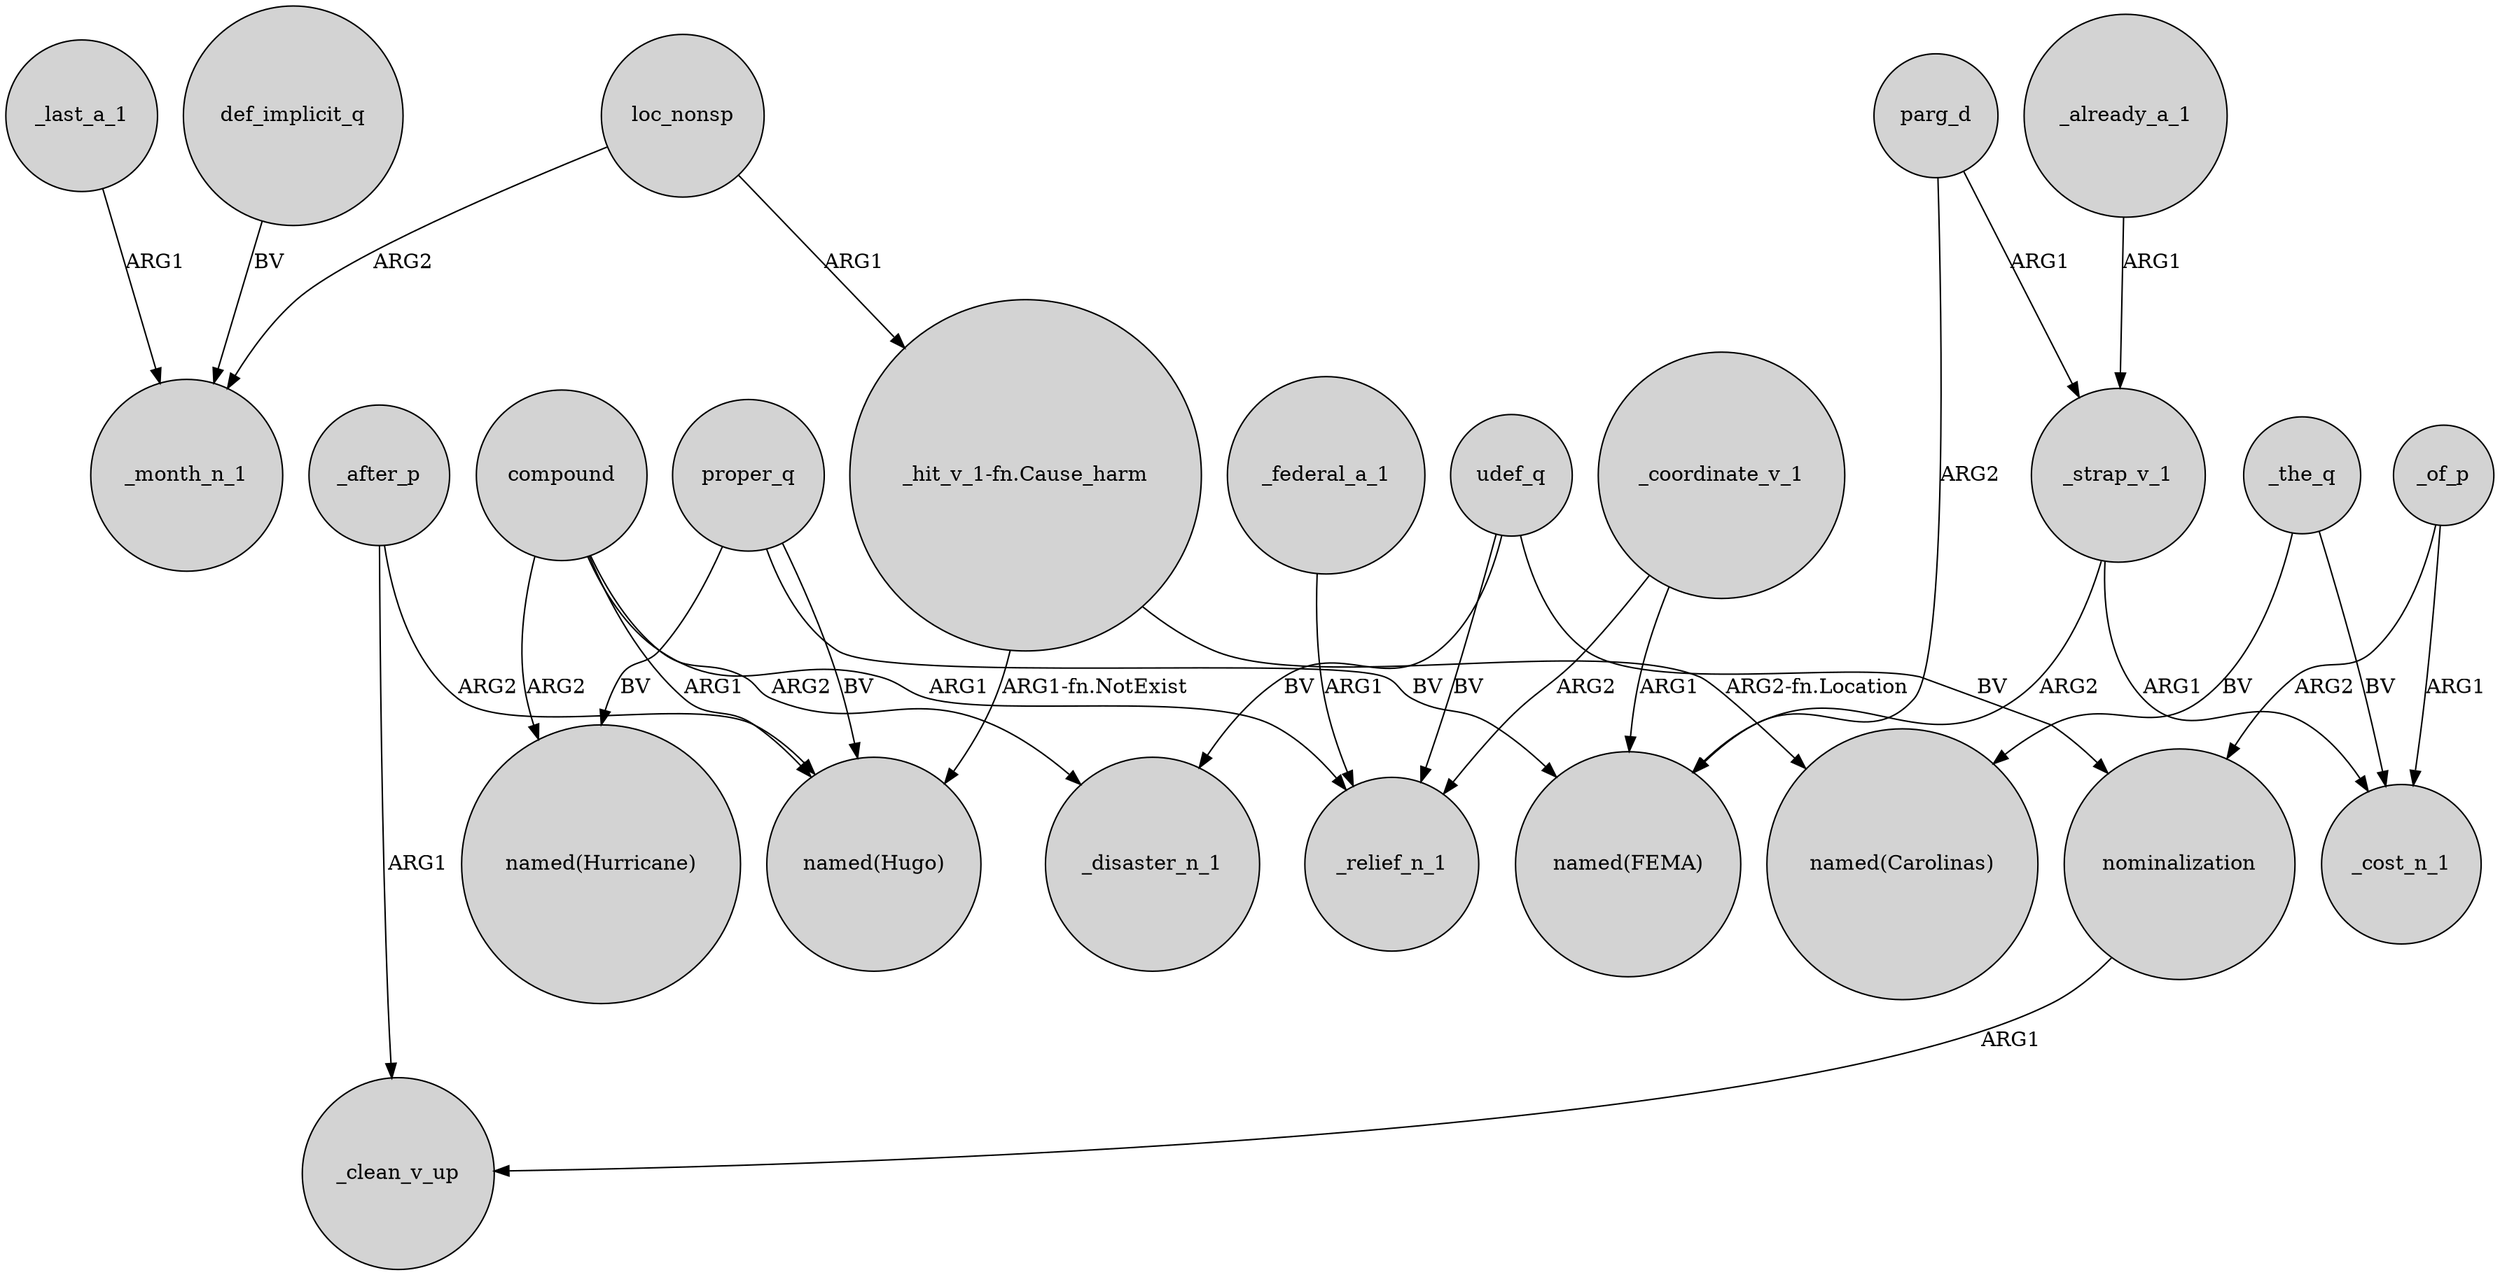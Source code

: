 digraph {
	node [shape=circle style=filled]
	def_implicit_q -> _month_n_1 [label=BV]
	udef_q -> _disaster_n_1 [label=BV]
	_coordinate_v_1 -> "named(FEMA)" [label=ARG1]
	compound -> "named(Hugo)" [label=ARG1]
	_strap_v_1 -> "named(FEMA)" [label=ARG2]
	parg_d -> "named(FEMA)" [label=ARG2]
	_strap_v_1 -> _cost_n_1 [label=ARG1]
	proper_q -> "named(FEMA)" [label=BV]
	compound -> _disaster_n_1 [label=ARG2]
	udef_q -> _relief_n_1 [label=BV]
	_the_q -> _cost_n_1 [label=BV]
	_of_p -> _cost_n_1 [label=ARG1]
	parg_d -> _strap_v_1 [label=ARG1]
	_after_p -> "named(Hugo)" [label=ARG2]
	loc_nonsp -> "_hit_v_1-fn.Cause_harm" [label=ARG1]
	_already_a_1 -> _strap_v_1 [label=ARG1]
	_of_p -> nominalization [label=ARG2]
	"_hit_v_1-fn.Cause_harm" -> "named(Hugo)" [label="ARG1-fn.NotExist"]
	_after_p -> _clean_v_up [label=ARG1]
	_the_q -> "named(Carolinas)" [label=BV]
	udef_q -> nominalization [label=BV]
	_federal_a_1 -> _relief_n_1 [label=ARG1]
	_coordinate_v_1 -> _relief_n_1 [label=ARG2]
	proper_q -> "named(Hugo)" [label=BV]
	_last_a_1 -> _month_n_1 [label=ARG1]
	"_hit_v_1-fn.Cause_harm" -> "named(Carolinas)" [label="ARG2-fn.Location"]
	compound -> _relief_n_1 [label=ARG1]
	compound -> "named(Hurricane)" [label=ARG2]
	proper_q -> "named(Hurricane)" [label=BV]
	loc_nonsp -> _month_n_1 [label=ARG2]
	nominalization -> _clean_v_up [label=ARG1]
}
